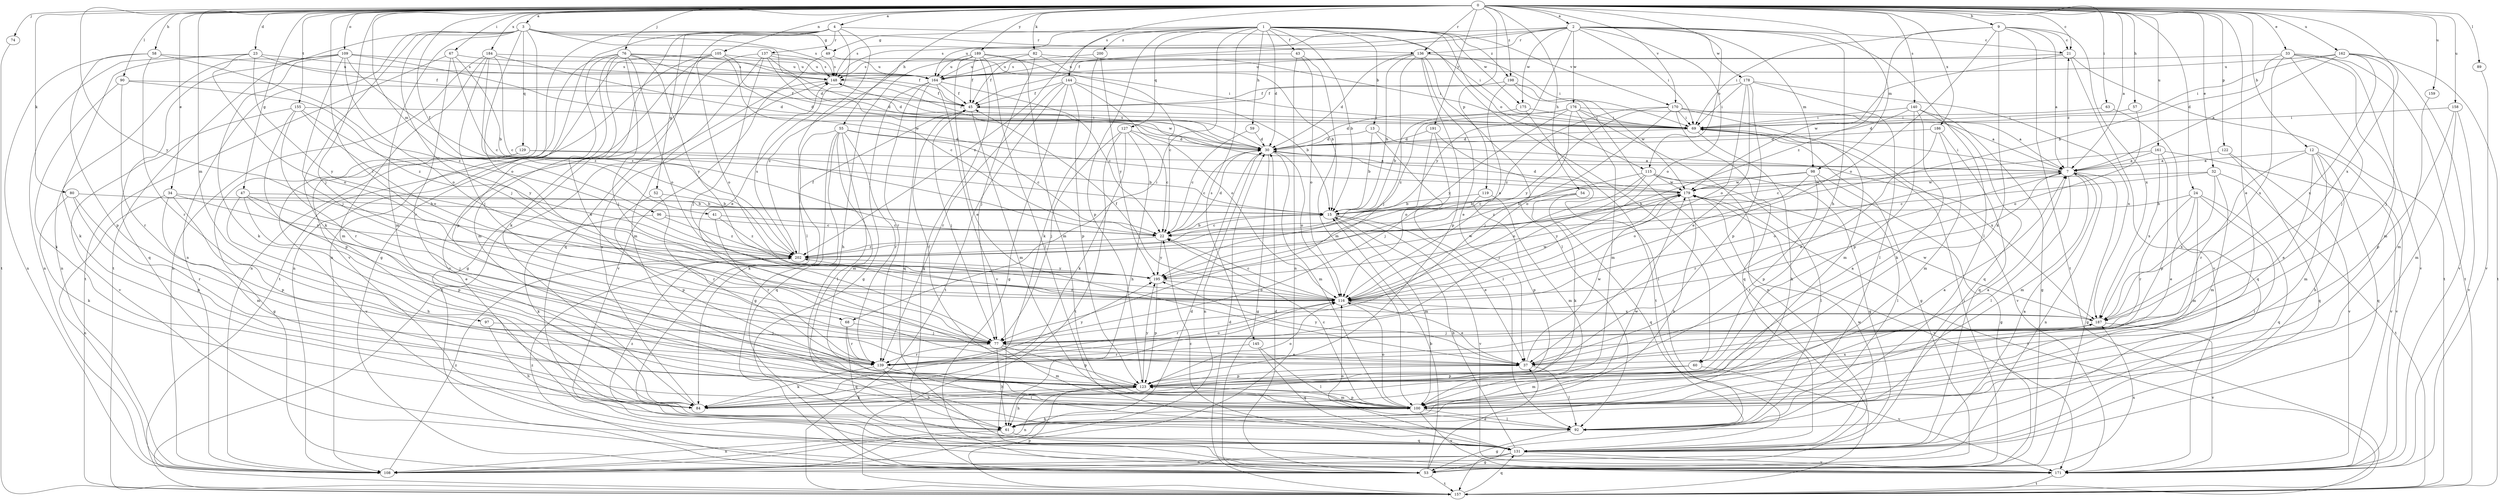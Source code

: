 strict digraph  {
0;
1;
2;
3;
4;
7;
9;
12;
13;
15;
21;
22;
23;
24;
30;
32;
33;
34;
37;
41;
43;
45;
47;
49;
52;
53;
54;
55;
57;
58;
59;
60;
61;
63;
67;
68;
69;
74;
76;
77;
80;
82;
84;
89;
90;
92;
96;
97;
98;
100;
105;
108;
109;
115;
116;
119;
122;
123;
127;
129;
131;
136;
137;
139;
140;
144;
145;
148;
155;
157;
158;
159;
161;
162;
164;
170;
171;
175;
176;
178;
179;
184;
186;
187;
189;
191;
195;
198;
200;
202;
0 -> 2  [label=a];
0 -> 3  [label=a];
0 -> 4  [label=a];
0 -> 7  [label=a];
0 -> 9  [label=b];
0 -> 12  [label=b];
0 -> 21  [label=c];
0 -> 23  [label=d];
0 -> 24  [label=d];
0 -> 32  [label=e];
0 -> 33  [label=e];
0 -> 34  [label=e];
0 -> 37  [label=e];
0 -> 41  [label=f];
0 -> 47  [label=g];
0 -> 54  [label=h];
0 -> 55  [label=h];
0 -> 57  [label=h];
0 -> 58  [label=h];
0 -> 63  [label=i];
0 -> 67  [label=i];
0 -> 68  [label=i];
0 -> 74  [label=j];
0 -> 76  [label=j];
0 -> 77  [label=j];
0 -> 80  [label=k];
0 -> 82  [label=k];
0 -> 89  [label=l];
0 -> 90  [label=l];
0 -> 96  [label=m];
0 -> 97  [label=m];
0 -> 98  [label=m];
0 -> 105  [label=n];
0 -> 109  [label=o];
0 -> 115  [label=o];
0 -> 119  [label=p];
0 -> 122  [label=p];
0 -> 136  [label=r];
0 -> 140  [label=s];
0 -> 144  [label=s];
0 -> 155  [label=t];
0 -> 158  [label=u];
0 -> 159  [label=u];
0 -> 161  [label=u];
0 -> 162  [label=u];
0 -> 170  [label=v];
0 -> 184  [label=x];
0 -> 186  [label=x];
0 -> 187  [label=x];
0 -> 189  [label=y];
0 -> 191  [label=y];
0 -> 195  [label=y];
0 -> 198  [label=z];
1 -> 13  [label=b];
1 -> 15  [label=b];
1 -> 30  [label=d];
1 -> 43  [label=f];
1 -> 49  [label=g];
1 -> 59  [label=h];
1 -> 60  [label=h];
1 -> 68  [label=i];
1 -> 115  [label=o];
1 -> 123  [label=p];
1 -> 127  [label=q];
1 -> 145  [label=s];
1 -> 148  [label=s];
1 -> 170  [label=v];
1 -> 175  [label=w];
1 -> 198  [label=z];
1 -> 200  [label=z];
1 -> 202  [label=z];
2 -> 21  [label=c];
2 -> 45  [label=f];
2 -> 60  [label=h];
2 -> 69  [label=i];
2 -> 92  [label=l];
2 -> 98  [label=m];
2 -> 116  [label=o];
2 -> 136  [label=r];
2 -> 148  [label=s];
2 -> 164  [label=u];
2 -> 175  [label=w];
2 -> 176  [label=w];
2 -> 178  [label=w];
2 -> 195  [label=y];
3 -> 30  [label=d];
3 -> 49  [label=g];
3 -> 77  [label=j];
3 -> 84  [label=k];
3 -> 100  [label=m];
3 -> 108  [label=n];
3 -> 116  [label=o];
3 -> 129  [label=q];
3 -> 136  [label=r];
3 -> 148  [label=s];
3 -> 157  [label=t];
3 -> 171  [label=v];
4 -> 37  [label=e];
4 -> 52  [label=g];
4 -> 53  [label=g];
4 -> 69  [label=i];
4 -> 84  [label=k];
4 -> 92  [label=l];
4 -> 108  [label=n];
4 -> 131  [label=q];
4 -> 137  [label=r];
7 -> 21  [label=c];
7 -> 53  [label=g];
7 -> 69  [label=i];
7 -> 92  [label=l];
7 -> 100  [label=m];
7 -> 108  [label=n];
7 -> 116  [label=o];
7 -> 139  [label=r];
7 -> 179  [label=w];
9 -> 7  [label=a];
9 -> 21  [label=c];
9 -> 69  [label=i];
9 -> 84  [label=k];
9 -> 116  [label=o];
9 -> 157  [label=t];
9 -> 187  [label=x];
9 -> 202  [label=z];
12 -> 7  [label=a];
12 -> 37  [label=e];
12 -> 61  [label=h];
12 -> 100  [label=m];
12 -> 131  [label=q];
12 -> 139  [label=r];
12 -> 171  [label=v];
13 -> 15  [label=b];
13 -> 30  [label=d];
13 -> 92  [label=l];
13 -> 187  [label=x];
15 -> 22  [label=c];
15 -> 37  [label=e];
15 -> 100  [label=m];
15 -> 171  [label=v];
21 -> 148  [label=s];
21 -> 157  [label=t];
21 -> 171  [label=v];
21 -> 179  [label=w];
22 -> 15  [label=b];
22 -> 30  [label=d];
22 -> 195  [label=y];
22 -> 202  [label=z];
23 -> 45  [label=f];
23 -> 84  [label=k];
23 -> 108  [label=n];
23 -> 116  [label=o];
23 -> 148  [label=s];
23 -> 195  [label=y];
24 -> 15  [label=b];
24 -> 37  [label=e];
24 -> 92  [label=l];
24 -> 100  [label=m];
24 -> 131  [label=q];
24 -> 139  [label=r];
30 -> 7  [label=a];
30 -> 22  [label=c];
30 -> 53  [label=g];
30 -> 100  [label=m];
30 -> 108  [label=n];
30 -> 116  [label=o];
30 -> 148  [label=s];
32 -> 22  [label=c];
32 -> 100  [label=m];
32 -> 157  [label=t];
32 -> 179  [label=w];
32 -> 187  [label=x];
33 -> 15  [label=b];
33 -> 77  [label=j];
33 -> 100  [label=m];
33 -> 148  [label=s];
33 -> 157  [label=t];
33 -> 171  [label=v];
33 -> 187  [label=x];
34 -> 15  [label=b];
34 -> 100  [label=m];
34 -> 108  [label=n];
34 -> 123  [label=p];
34 -> 202  [label=z];
37 -> 7  [label=a];
37 -> 92  [label=l];
37 -> 123  [label=p];
37 -> 179  [label=w];
37 -> 195  [label=y];
41 -> 22  [label=c];
41 -> 139  [label=r];
41 -> 202  [label=z];
43 -> 100  [label=m];
43 -> 108  [label=n];
43 -> 116  [label=o];
43 -> 164  [label=u];
45 -> 69  [label=i];
45 -> 77  [label=j];
45 -> 100  [label=m];
47 -> 15  [label=b];
47 -> 37  [label=e];
47 -> 61  [label=h];
47 -> 77  [label=j];
47 -> 123  [label=p];
49 -> 148  [label=s];
49 -> 164  [label=u];
49 -> 171  [label=v];
52 -> 15  [label=b];
52 -> 123  [label=p];
52 -> 139  [label=r];
53 -> 15  [label=b];
53 -> 30  [label=d];
53 -> 37  [label=e];
53 -> 69  [label=i];
53 -> 157  [label=t];
53 -> 187  [label=x];
53 -> 202  [label=z];
54 -> 15  [label=b];
54 -> 84  [label=k];
54 -> 131  [label=q];
55 -> 22  [label=c];
55 -> 30  [label=d];
55 -> 53  [label=g];
55 -> 84  [label=k];
55 -> 92  [label=l];
55 -> 100  [label=m];
55 -> 131  [label=q];
55 -> 139  [label=r];
57 -> 69  [label=i];
57 -> 116  [label=o];
58 -> 108  [label=n];
58 -> 123  [label=p];
58 -> 139  [label=r];
58 -> 164  [label=u];
58 -> 202  [label=z];
59 -> 22  [label=c];
59 -> 30  [label=d];
60 -> 100  [label=m];
60 -> 123  [label=p];
60 -> 171  [label=v];
61 -> 108  [label=n];
61 -> 131  [label=q];
61 -> 179  [label=w];
61 -> 202  [label=z];
63 -> 69  [label=i];
63 -> 131  [label=q];
67 -> 15  [label=b];
67 -> 22  [label=c];
67 -> 139  [label=r];
67 -> 148  [label=s];
67 -> 157  [label=t];
68 -> 77  [label=j];
68 -> 131  [label=q];
68 -> 139  [label=r];
69 -> 30  [label=d];
69 -> 53  [label=g];
69 -> 61  [label=h];
69 -> 171  [label=v];
74 -> 157  [label=t];
76 -> 30  [label=d];
76 -> 37  [label=e];
76 -> 45  [label=f];
76 -> 77  [label=j];
76 -> 100  [label=m];
76 -> 108  [label=n];
76 -> 116  [label=o];
76 -> 123  [label=p];
76 -> 164  [label=u];
76 -> 195  [label=y];
77 -> 37  [label=e];
77 -> 61  [label=h];
77 -> 100  [label=m];
77 -> 123  [label=p];
77 -> 139  [label=r];
80 -> 15  [label=b];
80 -> 84  [label=k];
80 -> 123  [label=p];
80 -> 139  [label=r];
82 -> 15  [label=b];
82 -> 45  [label=f];
82 -> 69  [label=i];
82 -> 77  [label=j];
82 -> 164  [label=u];
84 -> 7  [label=a];
84 -> 148  [label=s];
89 -> 171  [label=v];
90 -> 45  [label=f];
90 -> 84  [label=k];
90 -> 139  [label=r];
90 -> 202  [label=z];
92 -> 53  [label=g];
96 -> 22  [label=c];
96 -> 84  [label=k];
96 -> 202  [label=z];
97 -> 61  [label=h];
97 -> 77  [label=j];
98 -> 22  [label=c];
98 -> 53  [label=g];
98 -> 92  [label=l];
98 -> 116  [label=o];
98 -> 123  [label=p];
98 -> 179  [label=w];
100 -> 7  [label=a];
100 -> 22  [label=c];
100 -> 61  [label=h];
100 -> 92  [label=l];
100 -> 116  [label=o];
100 -> 123  [label=p];
100 -> 171  [label=v];
105 -> 22  [label=c];
105 -> 30  [label=d];
105 -> 108  [label=n];
105 -> 116  [label=o];
105 -> 157  [label=t];
105 -> 164  [label=u];
105 -> 171  [label=v];
108 -> 30  [label=d];
108 -> 202  [label=z];
109 -> 77  [label=j];
109 -> 84  [label=k];
109 -> 108  [label=n];
109 -> 116  [label=o];
109 -> 131  [label=q];
109 -> 148  [label=s];
109 -> 179  [label=w];
109 -> 202  [label=z];
115 -> 77  [label=j];
115 -> 92  [label=l];
115 -> 116  [label=o];
115 -> 131  [label=q];
115 -> 179  [label=w];
115 -> 202  [label=z];
116 -> 22  [label=c];
116 -> 37  [label=e];
116 -> 45  [label=f];
116 -> 139  [label=r];
116 -> 179  [label=w];
116 -> 187  [label=x];
119 -> 15  [label=b];
119 -> 100  [label=m];
119 -> 123  [label=p];
122 -> 7  [label=a];
122 -> 131  [label=q];
122 -> 171  [label=v];
123 -> 45  [label=f];
123 -> 61  [label=h];
123 -> 84  [label=k];
123 -> 100  [label=m];
123 -> 108  [label=n];
123 -> 116  [label=o];
123 -> 187  [label=x];
123 -> 195  [label=y];
127 -> 22  [label=c];
127 -> 30  [label=d];
127 -> 61  [label=h];
127 -> 77  [label=j];
127 -> 84  [label=k];
127 -> 157  [label=t];
129 -> 7  [label=a];
129 -> 15  [label=b];
129 -> 53  [label=g];
129 -> 171  [label=v];
131 -> 7  [label=a];
131 -> 15  [label=b];
131 -> 22  [label=c];
131 -> 53  [label=g];
131 -> 108  [label=n];
131 -> 116  [label=o];
131 -> 171  [label=v];
131 -> 179  [label=w];
136 -> 15  [label=b];
136 -> 30  [label=d];
136 -> 37  [label=e];
136 -> 69  [label=i];
136 -> 77  [label=j];
136 -> 92  [label=l];
136 -> 123  [label=p];
136 -> 164  [label=u];
137 -> 30  [label=d];
137 -> 53  [label=g];
137 -> 69  [label=i];
137 -> 77  [label=j];
137 -> 100  [label=m];
137 -> 148  [label=s];
137 -> 179  [label=w];
139 -> 61  [label=h];
139 -> 84  [label=k];
139 -> 92  [label=l];
139 -> 116  [label=o];
139 -> 195  [label=y];
140 -> 30  [label=d];
140 -> 53  [label=g];
140 -> 69  [label=i];
140 -> 84  [label=k];
140 -> 123  [label=p];
140 -> 131  [label=q];
144 -> 15  [label=b];
144 -> 45  [label=f];
144 -> 53  [label=g];
144 -> 116  [label=o];
144 -> 123  [label=p];
144 -> 139  [label=r];
144 -> 157  [label=t];
145 -> 92  [label=l];
145 -> 131  [label=q];
145 -> 139  [label=r];
148 -> 45  [label=f];
148 -> 69  [label=i];
148 -> 157  [label=t];
155 -> 69  [label=i];
155 -> 116  [label=o];
155 -> 123  [label=p];
155 -> 139  [label=r];
155 -> 171  [label=v];
155 -> 195  [label=y];
157 -> 30  [label=d];
157 -> 123  [label=p];
157 -> 131  [label=q];
158 -> 69  [label=i];
158 -> 100  [label=m];
158 -> 123  [label=p];
158 -> 171  [label=v];
159 -> 100  [label=m];
161 -> 7  [label=a];
161 -> 22  [label=c];
161 -> 123  [label=p];
161 -> 171  [label=v];
161 -> 187  [label=x];
162 -> 7  [label=a];
162 -> 69  [label=i];
162 -> 77  [label=j];
162 -> 157  [label=t];
162 -> 164  [label=u];
162 -> 171  [label=v];
162 -> 187  [label=x];
164 -> 22  [label=c];
164 -> 45  [label=f];
164 -> 53  [label=g];
164 -> 131  [label=q];
164 -> 139  [label=r];
164 -> 171  [label=v];
170 -> 7  [label=a];
170 -> 69  [label=i];
170 -> 100  [label=m];
170 -> 116  [label=o];
170 -> 131  [label=q];
170 -> 195  [label=y];
170 -> 202  [label=z];
171 -> 157  [label=t];
175 -> 30  [label=d];
175 -> 69  [label=i];
175 -> 157  [label=t];
176 -> 7  [label=a];
176 -> 15  [label=b];
176 -> 69  [label=i];
176 -> 77  [label=j];
176 -> 100  [label=m];
176 -> 108  [label=n];
176 -> 195  [label=y];
176 -> 202  [label=z];
178 -> 37  [label=e];
178 -> 45  [label=f];
178 -> 69  [label=i];
178 -> 92  [label=l];
178 -> 116  [label=o];
178 -> 123  [label=p];
178 -> 187  [label=x];
179 -> 15  [label=b];
179 -> 30  [label=d];
179 -> 61  [label=h];
179 -> 157  [label=t];
179 -> 171  [label=v];
179 -> 195  [label=y];
184 -> 22  [label=c];
184 -> 30  [label=d];
184 -> 77  [label=j];
184 -> 100  [label=m];
184 -> 108  [label=n];
184 -> 164  [label=u];
184 -> 202  [label=z];
186 -> 30  [label=d];
186 -> 37  [label=e];
186 -> 100  [label=m];
186 -> 131  [label=q];
187 -> 77  [label=j];
187 -> 171  [label=v];
187 -> 179  [label=w];
187 -> 202  [label=z];
189 -> 22  [label=c];
189 -> 37  [label=e];
189 -> 45  [label=f];
189 -> 53  [label=g];
189 -> 61  [label=h];
189 -> 92  [label=l];
189 -> 100  [label=m];
189 -> 164  [label=u];
189 -> 202  [label=z];
191 -> 30  [label=d];
191 -> 77  [label=j];
191 -> 92  [label=l];
191 -> 116  [label=o];
195 -> 116  [label=o];
195 -> 123  [label=p];
195 -> 179  [label=w];
198 -> 45  [label=f];
198 -> 116  [label=o];
198 -> 157  [label=t];
198 -> 179  [label=w];
200 -> 84  [label=k];
200 -> 164  [label=u];
200 -> 195  [label=y];
202 -> 45  [label=f];
202 -> 148  [label=s];
202 -> 195  [label=y];
}
